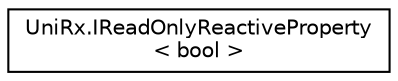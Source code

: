 digraph "Graphical Class Hierarchy"
{
 // LATEX_PDF_SIZE
  edge [fontname="Helvetica",fontsize="10",labelfontname="Helvetica",labelfontsize="10"];
  node [fontname="Helvetica",fontsize="10",shape=record];
  rankdir="LR";
  Node0 [label="UniRx.IReadOnlyReactiveProperty\l\< bool \>",height=0.2,width=0.4,color="black", fillcolor="white", style="filled",URL="$interface_uni_rx_1_1_i_read_only_reactive_property.html",tooltip=" "];
}
